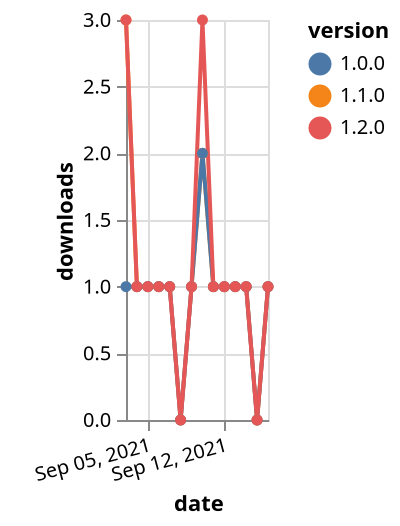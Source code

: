 {"$schema": "https://vega.github.io/schema/vega-lite/v5.json", "description": "A simple bar chart with embedded data.", "data": {"values": [{"date": "2021-09-03", "total": 44, "delta": 3, "version": "1.1.0"}, {"date": "2021-09-04", "total": 45, "delta": 1, "version": "1.1.0"}, {"date": "2021-09-05", "total": 46, "delta": 1, "version": "1.1.0"}, {"date": "2021-09-06", "total": 47, "delta": 1, "version": "1.1.0"}, {"date": "2021-09-07", "total": 48, "delta": 1, "version": "1.1.0"}, {"date": "2021-09-08", "total": 48, "delta": 0, "version": "1.1.0"}, {"date": "2021-09-09", "total": 49, "delta": 1, "version": "1.1.0"}, {"date": "2021-09-10", "total": 51, "delta": 2, "version": "1.1.0"}, {"date": "2021-09-11", "total": 52, "delta": 1, "version": "1.1.0"}, {"date": "2021-09-12", "total": 53, "delta": 1, "version": "1.1.0"}, {"date": "2021-09-13", "total": 54, "delta": 1, "version": "1.1.0"}, {"date": "2021-09-14", "total": 55, "delta": 1, "version": "1.1.0"}, {"date": "2021-09-15", "total": 55, "delta": 0, "version": "1.1.0"}, {"date": "2021-09-16", "total": 56, "delta": 1, "version": "1.1.0"}, {"date": "2021-09-03", "total": 118, "delta": 1, "version": "1.0.0"}, {"date": "2021-09-04", "total": 119, "delta": 1, "version": "1.0.0"}, {"date": "2021-09-05", "total": 120, "delta": 1, "version": "1.0.0"}, {"date": "2021-09-06", "total": 121, "delta": 1, "version": "1.0.0"}, {"date": "2021-09-07", "total": 122, "delta": 1, "version": "1.0.0"}, {"date": "2021-09-08", "total": 122, "delta": 0, "version": "1.0.0"}, {"date": "2021-09-09", "total": 123, "delta": 1, "version": "1.0.0"}, {"date": "2021-09-10", "total": 125, "delta": 2, "version": "1.0.0"}, {"date": "2021-09-11", "total": 126, "delta": 1, "version": "1.0.0"}, {"date": "2021-09-12", "total": 127, "delta": 1, "version": "1.0.0"}, {"date": "2021-09-13", "total": 128, "delta": 1, "version": "1.0.0"}, {"date": "2021-09-14", "total": 129, "delta": 1, "version": "1.0.0"}, {"date": "2021-09-15", "total": 129, "delta": 0, "version": "1.0.0"}, {"date": "2021-09-16", "total": 130, "delta": 1, "version": "1.0.0"}, {"date": "2021-09-03", "total": 21, "delta": 3, "version": "1.2.0"}, {"date": "2021-09-04", "total": 22, "delta": 1, "version": "1.2.0"}, {"date": "2021-09-05", "total": 23, "delta": 1, "version": "1.2.0"}, {"date": "2021-09-06", "total": 24, "delta": 1, "version": "1.2.0"}, {"date": "2021-09-07", "total": 25, "delta": 1, "version": "1.2.0"}, {"date": "2021-09-08", "total": 25, "delta": 0, "version": "1.2.0"}, {"date": "2021-09-09", "total": 26, "delta": 1, "version": "1.2.0"}, {"date": "2021-09-10", "total": 29, "delta": 3, "version": "1.2.0"}, {"date": "2021-09-11", "total": 30, "delta": 1, "version": "1.2.0"}, {"date": "2021-09-12", "total": 31, "delta": 1, "version": "1.2.0"}, {"date": "2021-09-13", "total": 32, "delta": 1, "version": "1.2.0"}, {"date": "2021-09-14", "total": 33, "delta": 1, "version": "1.2.0"}, {"date": "2021-09-15", "total": 33, "delta": 0, "version": "1.2.0"}, {"date": "2021-09-16", "total": 34, "delta": 1, "version": "1.2.0"}]}, "width": "container", "mark": {"type": "line", "point": {"filled": true}}, "encoding": {"x": {"field": "date", "type": "temporal", "timeUnit": "yearmonthdate", "title": "date", "axis": {"labelAngle": -15}}, "y": {"field": "delta", "type": "quantitative", "title": "downloads"}, "color": {"field": "version", "type": "nominal"}, "tooltip": {"field": "delta"}}}